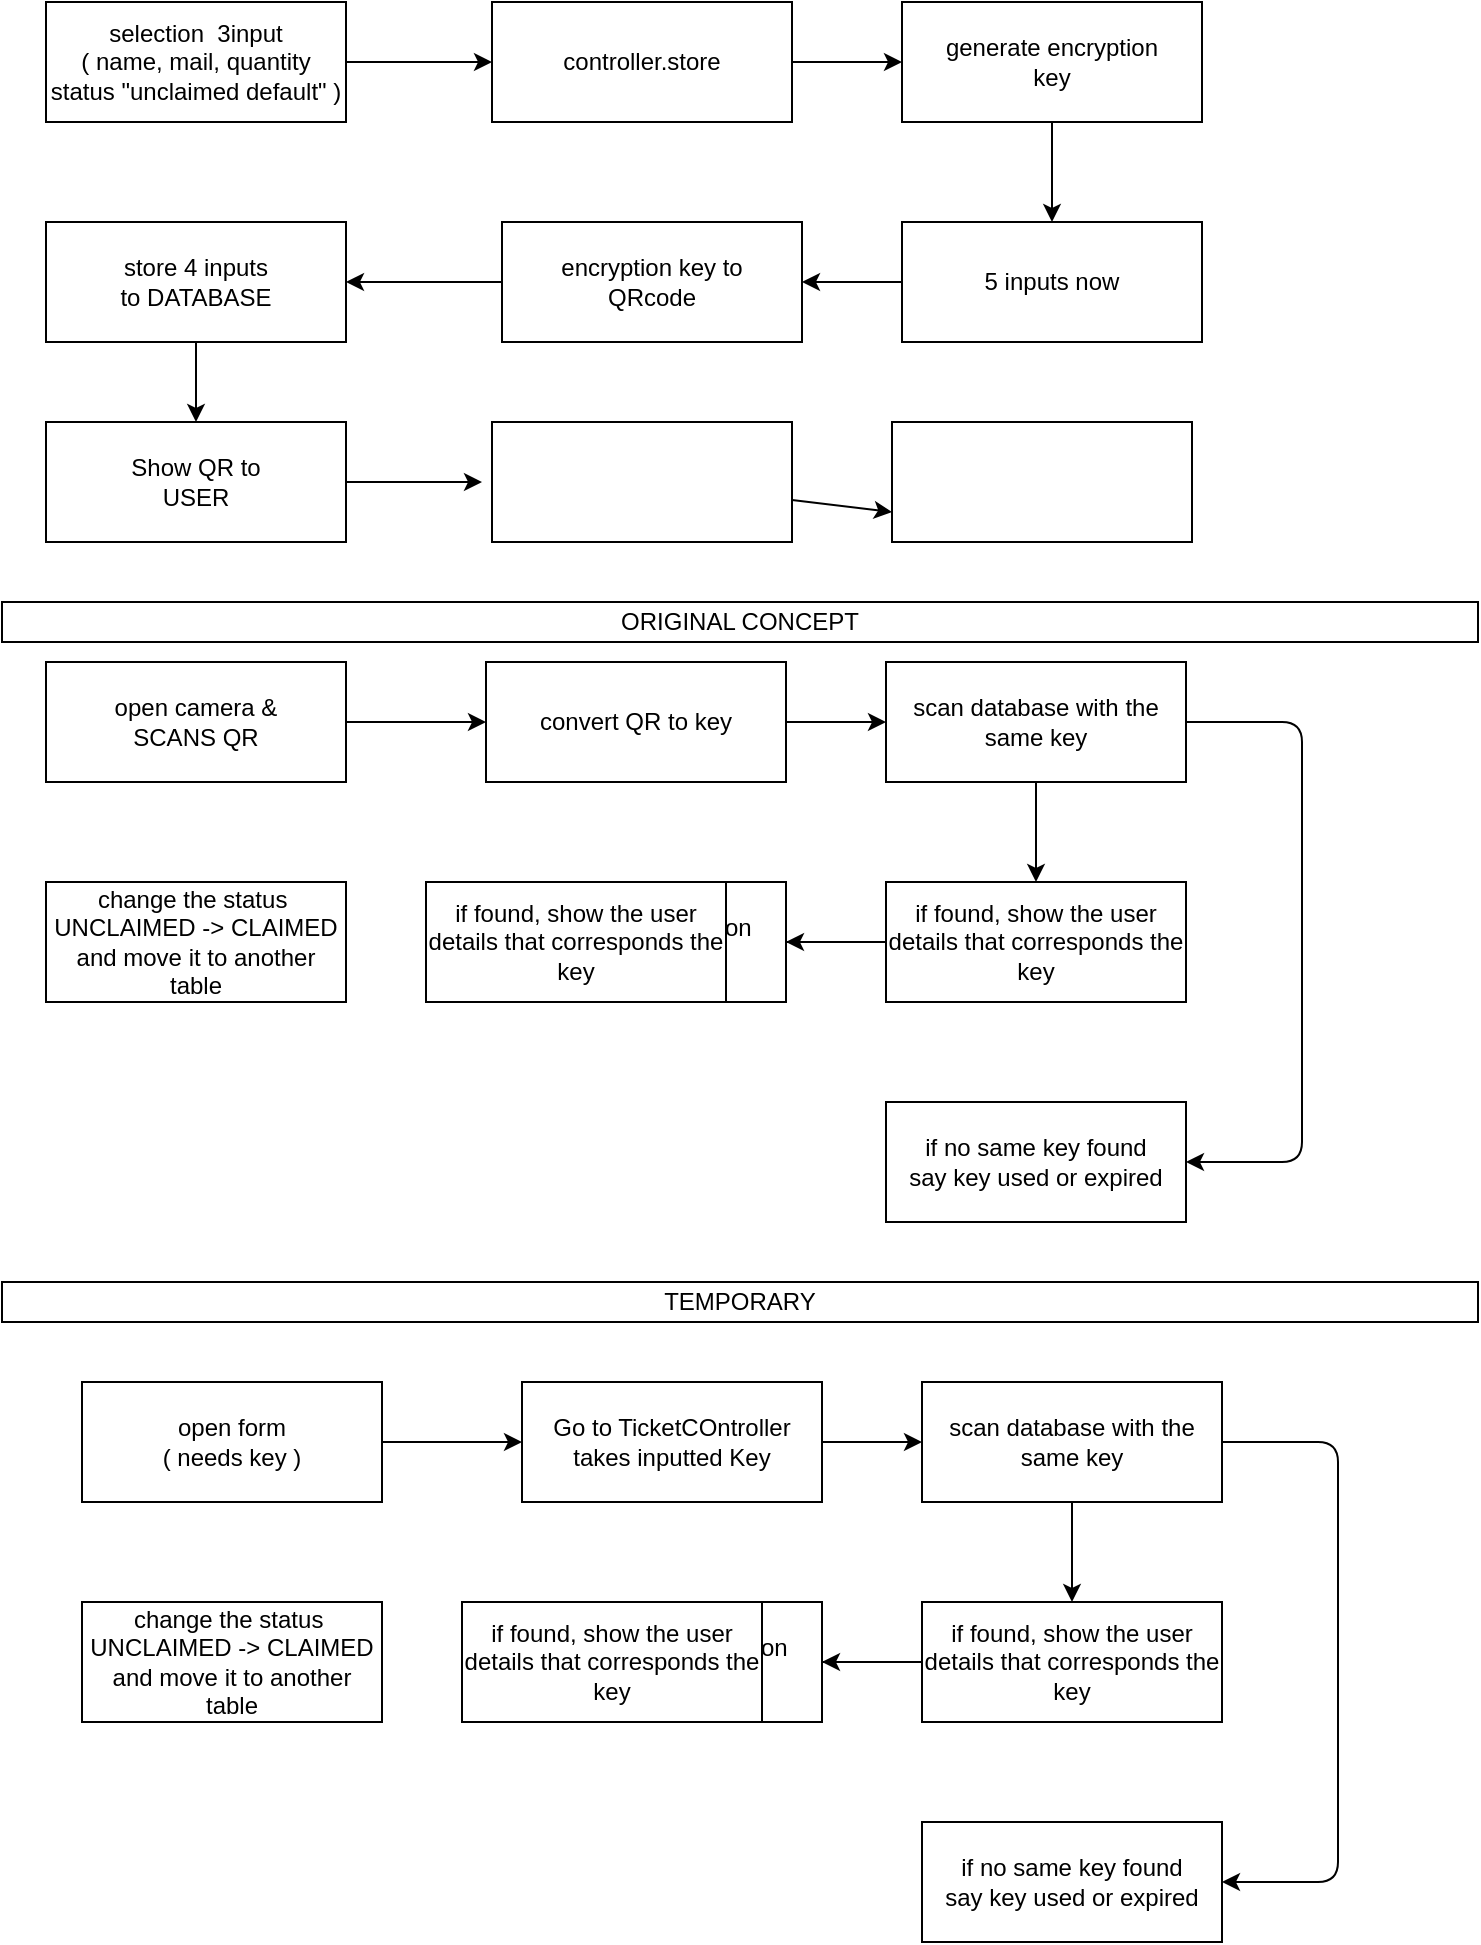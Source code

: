 <mxfile>
    <diagram id="mBFhMLMTPYSFoiSnMQEA" name="Page-1">
        <mxGraphModel dx="708" dy="499" grid="1" gridSize="10" guides="1" tooltips="1" connect="1" arrows="1" fold="1" page="1" pageScale="1" pageWidth="850" pageHeight="1100" math="0" shadow="0">
            <root>
                <mxCell id="0"/>
                <mxCell id="1" parent="0"/>
                <mxCell id="6" style="edgeStyle=none;html=1;exitX=1;exitY=0.5;exitDx=0;exitDy=0;entryX=0;entryY=0.5;entryDx=0;entryDy=0;" parent="1" source="2" target="5" edge="1">
                    <mxGeometry relative="1" as="geometry"/>
                </mxCell>
                <mxCell id="2" value="selection&amp;nbsp; 3input&lt;br&gt;( name, mail, quantity status &quot;unclaimed default&quot; )" style="rounded=0;whiteSpace=wrap;html=1;" parent="1" vertex="1">
                    <mxGeometry x="52" y="120" width="150" height="60" as="geometry"/>
                </mxCell>
                <mxCell id="8" style="edgeStyle=none;html=1;entryX=0;entryY=0.5;entryDx=0;entryDy=0;" parent="1" source="5" target="7" edge="1">
                    <mxGeometry relative="1" as="geometry"/>
                </mxCell>
                <mxCell id="5" value="controller.store" style="rounded=0;whiteSpace=wrap;html=1;" parent="1" vertex="1">
                    <mxGeometry x="275" y="120" width="150" height="60" as="geometry"/>
                </mxCell>
                <mxCell id="10" style="edgeStyle=none;html=1;entryX=0.5;entryY=0;entryDx=0;entryDy=0;" parent="1" source="7" target="9" edge="1">
                    <mxGeometry relative="1" as="geometry"/>
                </mxCell>
                <mxCell id="7" value="generate encryption &lt;br&gt;key" style="rounded=0;whiteSpace=wrap;html=1;" parent="1" vertex="1">
                    <mxGeometry x="480" y="120" width="150" height="60" as="geometry"/>
                </mxCell>
                <mxCell id="12" style="edgeStyle=none;html=1;entryX=1;entryY=0.5;entryDx=0;entryDy=0;" parent="1" source="9" target="11" edge="1">
                    <mxGeometry relative="1" as="geometry"/>
                </mxCell>
                <mxCell id="9" value="5 inputs now" style="rounded=0;whiteSpace=wrap;html=1;" parent="1" vertex="1">
                    <mxGeometry x="480" y="230" width="150" height="60" as="geometry"/>
                </mxCell>
                <mxCell id="14" style="edgeStyle=none;html=1;entryX=1;entryY=0.5;entryDx=0;entryDy=0;" parent="1" source="11" target="13" edge="1">
                    <mxGeometry relative="1" as="geometry"/>
                </mxCell>
                <mxCell id="11" value="encryption key to&lt;br&gt;QRcode" style="rounded=0;whiteSpace=wrap;html=1;" parent="1" vertex="1">
                    <mxGeometry x="280" y="230" width="150" height="60" as="geometry"/>
                </mxCell>
                <mxCell id="20" style="edgeStyle=none;html=1;entryX=0.5;entryY=0;entryDx=0;entryDy=0;" parent="1" source="13" target="15" edge="1">
                    <mxGeometry relative="1" as="geometry"/>
                </mxCell>
                <mxCell id="13" value="store 4 inputs&lt;br&gt;to DATABASE" style="rounded=0;whiteSpace=wrap;html=1;" parent="1" vertex="1">
                    <mxGeometry x="52" y="230" width="150" height="60" as="geometry"/>
                </mxCell>
                <mxCell id="19" style="edgeStyle=none;html=1;" parent="1" source="15" edge="1">
                    <mxGeometry relative="1" as="geometry">
                        <mxPoint x="270" y="360" as="targetPoint"/>
                    </mxGeometry>
                </mxCell>
                <mxCell id="15" value="Show QR to&lt;br&gt;USER" style="rounded=0;whiteSpace=wrap;html=1;" parent="1" vertex="1">
                    <mxGeometry x="52" y="330" width="150" height="60" as="geometry"/>
                </mxCell>
                <mxCell id="16" value="" style="rounded=0;whiteSpace=wrap;html=1;" parent="1" vertex="1">
                    <mxGeometry x="475" y="330" width="150" height="60" as="geometry"/>
                </mxCell>
                <mxCell id="18" style="edgeStyle=none;html=1;entryX=0;entryY=0.75;entryDx=0;entryDy=0;" parent="1" source="17" target="16" edge="1">
                    <mxGeometry relative="1" as="geometry"/>
                </mxCell>
                <mxCell id="17" value="" style="rounded=0;whiteSpace=wrap;html=1;" parent="1" vertex="1">
                    <mxGeometry x="275" y="330" width="150" height="60" as="geometry"/>
                </mxCell>
                <mxCell id="34" style="edgeStyle=none;html=1;entryX=0.5;entryY=0;entryDx=0;entryDy=0;" parent="1" source="26" target="33" edge="1">
                    <mxGeometry relative="1" as="geometry"/>
                </mxCell>
                <mxCell id="39" style="edgeStyle=none;html=1;entryX=1;entryY=0.5;entryDx=0;entryDy=0;" parent="1" source="26" target="38" edge="1">
                    <mxGeometry relative="1" as="geometry">
                        <Array as="points">
                            <mxPoint x="680" y="480"/>
                            <mxPoint x="680" y="700"/>
                        </Array>
                    </mxGeometry>
                </mxCell>
                <mxCell id="26" value="scan database with the same key" style="rounded=0;whiteSpace=wrap;html=1;" parent="1" vertex="1">
                    <mxGeometry x="472" y="450" width="150" height="60" as="geometry"/>
                </mxCell>
                <mxCell id="32" style="edgeStyle=none;html=1;entryX=0;entryY=0.5;entryDx=0;entryDy=0;" parent="1" source="27" target="26" edge="1">
                    <mxGeometry relative="1" as="geometry"/>
                </mxCell>
                <mxCell id="27" value="convert QR to key" style="rounded=0;whiteSpace=wrap;html=1;" parent="1" vertex="1">
                    <mxGeometry x="272" y="450" width="150" height="60" as="geometry"/>
                </mxCell>
                <mxCell id="30" style="edgeStyle=none;html=1;" parent="1" source="29" target="27" edge="1">
                    <mxGeometry relative="1" as="geometry"/>
                </mxCell>
                <mxCell id="29" value="open camera &amp;amp;&lt;br&gt;SCANS QR" style="rounded=0;whiteSpace=wrap;html=1;" parent="1" vertex="1">
                    <mxGeometry x="52" y="450" width="150" height="60" as="geometry"/>
                </mxCell>
                <mxCell id="36" style="edgeStyle=none;html=1;entryX=1;entryY=0.5;entryDx=0;entryDy=0;" parent="1" source="33" target="35" edge="1">
                    <mxGeometry relative="1" as="geometry"/>
                </mxCell>
                <mxCell id="41" value="" style="edgeStyle=none;html=1;" edge="1" parent="1" source="33" target="40">
                    <mxGeometry relative="1" as="geometry"/>
                </mxCell>
                <mxCell id="33" value="if found, show the user details that corresponds the key" style="rounded=0;whiteSpace=wrap;html=1;" parent="1" vertex="1">
                    <mxGeometry x="472" y="560" width="150" height="60" as="geometry"/>
                </mxCell>
                <mxCell id="35" value="add CLAIMED' button&lt;br&gt;&amp;lt;-- if press" style="rounded=0;whiteSpace=wrap;html=1;" parent="1" vertex="1">
                    <mxGeometry x="272" y="560" width="150" height="60" as="geometry"/>
                </mxCell>
                <mxCell id="37" value="change the status&amp;nbsp;&lt;br&gt;UNCLAIMED -&amp;gt; CLAIMED&lt;br&gt;and move it to another table" style="rounded=0;whiteSpace=wrap;html=1;" parent="1" vertex="1">
                    <mxGeometry x="52" y="560" width="150" height="60" as="geometry"/>
                </mxCell>
                <mxCell id="38" value="if no same key found&lt;br&gt;say key used or expired" style="rounded=0;whiteSpace=wrap;html=1;" parent="1" vertex="1">
                    <mxGeometry x="472" y="670" width="150" height="60" as="geometry"/>
                </mxCell>
                <mxCell id="40" value="if found, show the user details that corresponds the key" style="rounded=0;whiteSpace=wrap;html=1;" vertex="1" parent="1">
                    <mxGeometry x="242" y="560" width="150" height="60" as="geometry"/>
                </mxCell>
                <mxCell id="42" style="edgeStyle=none;html=1;entryX=0.5;entryY=0;entryDx=0;entryDy=0;" edge="1" parent="1" source="44" target="51">
                    <mxGeometry relative="1" as="geometry"/>
                </mxCell>
                <mxCell id="43" style="edgeStyle=none;html=1;entryX=1;entryY=0.5;entryDx=0;entryDy=0;" edge="1" parent="1" source="44" target="54">
                    <mxGeometry relative="1" as="geometry">
                        <Array as="points">
                            <mxPoint x="698" y="840"/>
                            <mxPoint x="698" y="1060"/>
                        </Array>
                    </mxGeometry>
                </mxCell>
                <mxCell id="44" value="scan database with the same key" style="rounded=0;whiteSpace=wrap;html=1;" vertex="1" parent="1">
                    <mxGeometry x="490" y="810" width="150" height="60" as="geometry"/>
                </mxCell>
                <mxCell id="45" style="edgeStyle=none;html=1;entryX=0;entryY=0.5;entryDx=0;entryDy=0;" edge="1" parent="1" source="46" target="44">
                    <mxGeometry relative="1" as="geometry"/>
                </mxCell>
                <mxCell id="46" value="Go to TicketCOntroller&lt;br&gt;takes inputted Key" style="rounded=0;whiteSpace=wrap;html=1;" vertex="1" parent="1">
                    <mxGeometry x="290" y="810" width="150" height="60" as="geometry"/>
                </mxCell>
                <mxCell id="47" style="edgeStyle=none;html=1;" edge="1" parent="1" source="48" target="46">
                    <mxGeometry relative="1" as="geometry"/>
                </mxCell>
                <mxCell id="48" value="open form&lt;br&gt;( needs key )" style="rounded=0;whiteSpace=wrap;html=1;" vertex="1" parent="1">
                    <mxGeometry x="70" y="810" width="150" height="60" as="geometry"/>
                </mxCell>
                <mxCell id="49" style="edgeStyle=none;html=1;entryX=1;entryY=0.5;entryDx=0;entryDy=0;" edge="1" parent="1" source="51" target="52">
                    <mxGeometry relative="1" as="geometry"/>
                </mxCell>
                <mxCell id="50" value="" style="edgeStyle=none;html=1;" edge="1" parent="1" source="51" target="55">
                    <mxGeometry relative="1" as="geometry"/>
                </mxCell>
                <mxCell id="51" value="if found, show the user details that corresponds the key" style="rounded=0;whiteSpace=wrap;html=1;" vertex="1" parent="1">
                    <mxGeometry x="490" y="920" width="150" height="60" as="geometry"/>
                </mxCell>
                <mxCell id="52" value="add CLAIMED' button&lt;br&gt;&amp;lt;-- if press" style="rounded=0;whiteSpace=wrap;html=1;" vertex="1" parent="1">
                    <mxGeometry x="290" y="920" width="150" height="60" as="geometry"/>
                </mxCell>
                <mxCell id="53" value="change the status&amp;nbsp;&lt;br&gt;UNCLAIMED -&amp;gt; CLAIMED&lt;br&gt;and move it to another table" style="rounded=0;whiteSpace=wrap;html=1;" vertex="1" parent="1">
                    <mxGeometry x="70" y="920" width="150" height="60" as="geometry"/>
                </mxCell>
                <mxCell id="54" value="if no same key found&lt;br&gt;say key used or expired" style="rounded=0;whiteSpace=wrap;html=1;" vertex="1" parent="1">
                    <mxGeometry x="490" y="1030" width="150" height="60" as="geometry"/>
                </mxCell>
                <mxCell id="55" value="if found, show the user details that corresponds the key" style="rounded=0;whiteSpace=wrap;html=1;" vertex="1" parent="1">
                    <mxGeometry x="260" y="920" width="150" height="60" as="geometry"/>
                </mxCell>
                <mxCell id="56" value="TEMPORARY" style="rounded=0;whiteSpace=wrap;html=1;" vertex="1" parent="1">
                    <mxGeometry x="30" y="760" width="738" height="20" as="geometry"/>
                </mxCell>
                <mxCell id="57" value="ORIGINAL CONCEPT" style="rounded=0;whiteSpace=wrap;html=1;" vertex="1" parent="1">
                    <mxGeometry x="30" y="420" width="738" height="20" as="geometry"/>
                </mxCell>
            </root>
        </mxGraphModel>
    </diagram>
</mxfile>
